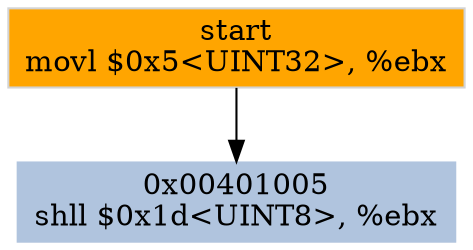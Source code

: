 digraph G {
node[shape=rectangle,style=filled,fillcolor=lightsteelblue,color=lightsteelblue]
bgcolor="transparent"
a0x00401000movl_0x5UINT32_ebx[label="start\nmovl $0x5<UINT32>, %ebx",color="lightgrey",fillcolor="orange"];
a0x00401005shll_0x1dUINT8_ebx[label="0x00401005\nshll $0x1d<UINT8>, %ebx"];
a0x00401000movl_0x5UINT32_ebx -> a0x00401005shll_0x1dUINT8_ebx [color="#000000"];
}
